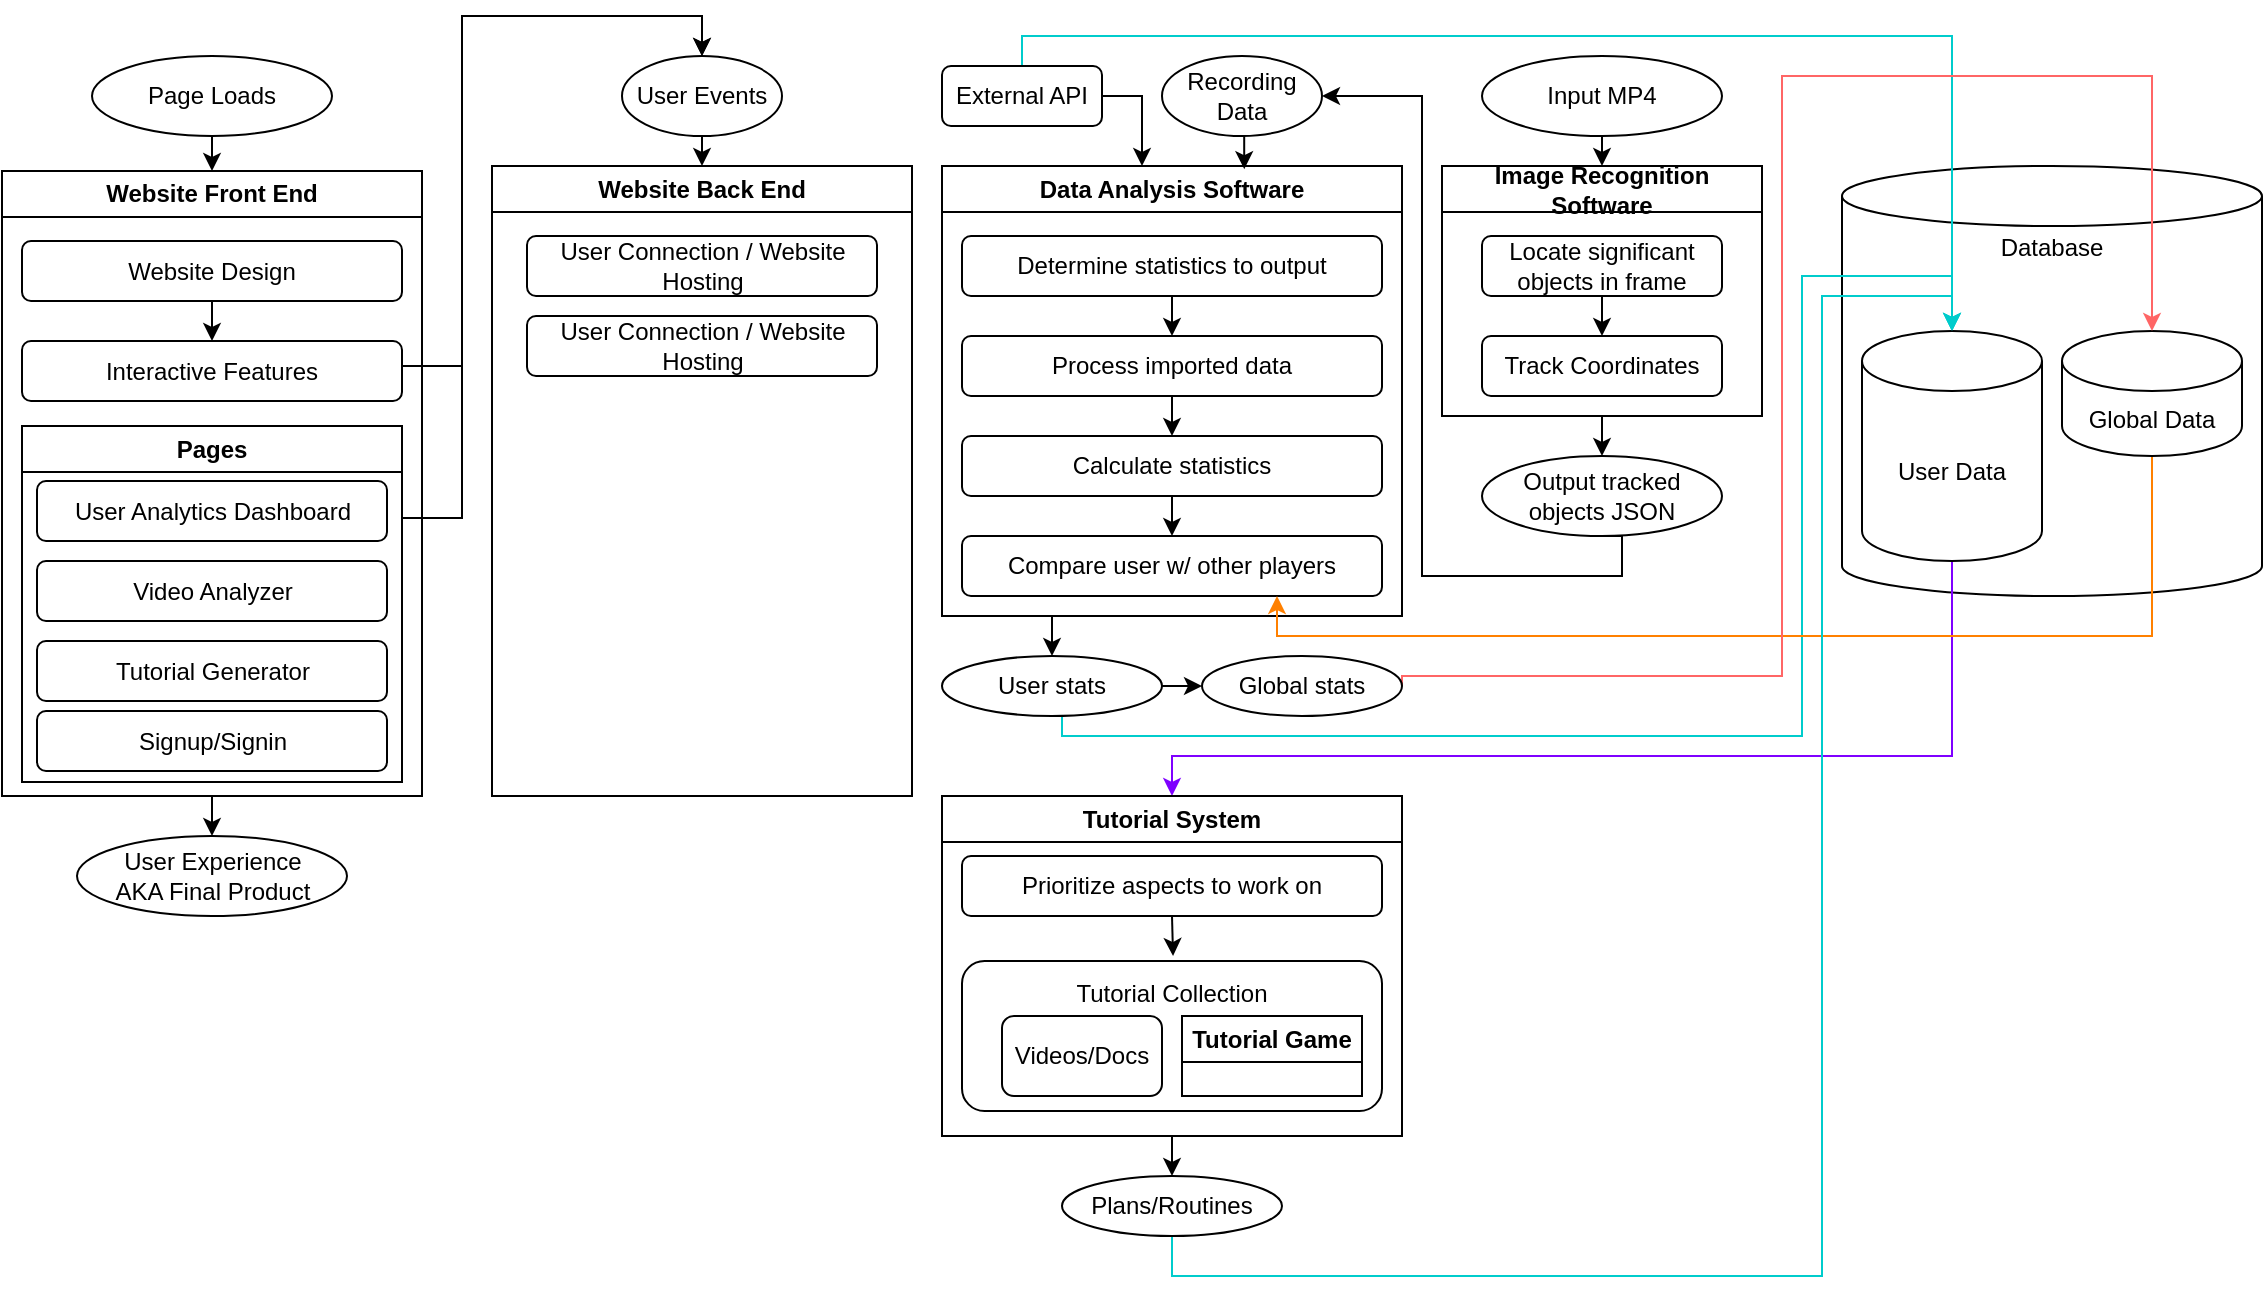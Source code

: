 <mxfile version="20.8.11" type="github">
  <diagram name="Page-1" id="dmgHdSIxBXw5DcmxPQaa">
    <mxGraphModel dx="1105" dy="1651" grid="1" gridSize="10" guides="1" tooltips="1" connect="1" arrows="1" fold="1" page="1" pageScale="1" pageWidth="850" pageHeight="1100" math="0" shadow="0">
      <root>
        <mxCell id="0" />
        <mxCell id="1" parent="0" />
        <mxCell id="9tfqn4m647N9T7skgzmH-1" value="Website Back End" style="swimlane;whiteSpace=wrap;html=1;startSize=23;" parent="1" vertex="1">
          <mxGeometry x="245" y="15" width="210" height="315" as="geometry">
            <mxRectangle x="40" y="60" width="80" height="30" as="alternateBounds" />
          </mxGeometry>
        </mxCell>
        <mxCell id="9tfqn4m647N9T7skgzmH-19" value="User Connection / Website Hosting" style="rounded=1;whiteSpace=wrap;html=1;" parent="9tfqn4m647N9T7skgzmH-1" vertex="1">
          <mxGeometry x="17.5" y="35" width="175" height="30" as="geometry" />
        </mxCell>
        <mxCell id="f5pyTzky1vOdNz5_CN_u-14" style="edgeStyle=orthogonalEdgeStyle;rounded=0;orthogonalLoop=1;jettySize=auto;html=1;exitX=0.75;exitY=1;exitDx=0;exitDy=0;strokeColor=#000000;entryX=0.75;entryY=1;entryDx=0;entryDy=0;" edge="1" parent="9tfqn4m647N9T7skgzmH-1" source="9tfqn4m647N9T7skgzmH-19" target="9tfqn4m647N9T7skgzmH-19">
          <mxGeometry relative="1" as="geometry">
            <mxPoint x="148.947" y="125" as="targetPoint" />
          </mxGeometry>
        </mxCell>
        <mxCell id="f5pyTzky1vOdNz5_CN_u-16" value="User Connection / Website Hosting" style="rounded=1;whiteSpace=wrap;html=1;" vertex="1" parent="9tfqn4m647N9T7skgzmH-1">
          <mxGeometry x="17.5" y="75" width="175" height="30" as="geometry" />
        </mxCell>
        <mxCell id="9tfqn4m647N9T7skgzmH-3" value="&lt;p style=&quot;line-height: 120%;&quot;&gt;Database&lt;/p&gt;&lt;p style=&quot;line-height: 120%;&quot;&gt;&lt;br&gt;&lt;/p&gt;&lt;p style=&quot;line-height: 120%;&quot;&gt;&lt;br&gt;&lt;/p&gt;&lt;p style=&quot;line-height: 120%;&quot;&gt;&lt;br&gt;&lt;/p&gt;&lt;p style=&quot;line-height: 120%;&quot;&gt;&lt;br&gt;&lt;/p&gt;&lt;p style=&quot;line-height: 120%;&quot;&gt;&lt;br&gt;&lt;/p&gt;&lt;p style=&quot;line-height: 120%;&quot;&gt;&lt;br&gt;&lt;/p&gt;" style="shape=cylinder3;whiteSpace=wrap;html=1;boundedLbl=1;backgroundOutline=1;size=15;" parent="1" vertex="1">
          <mxGeometry x="920" y="15" width="210" height="215" as="geometry" />
        </mxCell>
        <mxCell id="9tfqn4m647N9T7skgzmH-47" style="edgeStyle=orthogonalEdgeStyle;rounded=0;orthogonalLoop=1;jettySize=auto;html=1;exitX=0.5;exitY=1;exitDx=0;exitDy=0;entryX=0.5;entryY=0;entryDx=0;entryDy=0;" parent="1" source="9tfqn4m647N9T7skgzmH-13" target="9tfqn4m647N9T7skgzmH-46" edge="1">
          <mxGeometry relative="1" as="geometry" />
        </mxCell>
        <mxCell id="9tfqn4m647N9T7skgzmH-13" value="Image Recognition Software" style="swimlane;whiteSpace=wrap;html=1;" parent="1" vertex="1">
          <mxGeometry x="720" y="15" width="160" height="125" as="geometry" />
        </mxCell>
        <mxCell id="9tfqn4m647N9T7skgzmH-44" style="edgeStyle=orthogonalEdgeStyle;rounded=0;orthogonalLoop=1;jettySize=auto;html=1;exitX=0.5;exitY=1;exitDx=0;exitDy=0;entryX=0.5;entryY=0;entryDx=0;entryDy=0;" parent="9tfqn4m647N9T7skgzmH-13" source="9tfqn4m647N9T7skgzmH-39" target="9tfqn4m647N9T7skgzmH-43" edge="1">
          <mxGeometry relative="1" as="geometry" />
        </mxCell>
        <mxCell id="9tfqn4m647N9T7skgzmH-39" value="Locate significant objects in frame" style="rounded=1;whiteSpace=wrap;html=1;" parent="9tfqn4m647N9T7skgzmH-13" vertex="1">
          <mxGeometry x="20" y="35" width="120" height="30" as="geometry" />
        </mxCell>
        <mxCell id="9tfqn4m647N9T7skgzmH-43" value="Track Coordinates" style="rounded=1;whiteSpace=wrap;html=1;" parent="9tfqn4m647N9T7skgzmH-13" vertex="1">
          <mxGeometry x="20" y="85" width="120" height="30" as="geometry" />
        </mxCell>
        <mxCell id="9tfqn4m647N9T7skgzmH-74" style="edgeStyle=orthogonalEdgeStyle;rounded=0;orthogonalLoop=1;jettySize=auto;html=1;exitX=0.25;exitY=1;exitDx=0;exitDy=0;entryX=0.5;entryY=0;entryDx=0;entryDy=0;" parent="1" source="9tfqn4m647N9T7skgzmH-18" target="9tfqn4m647N9T7skgzmH-55" edge="1">
          <mxGeometry relative="1" as="geometry" />
        </mxCell>
        <mxCell id="9tfqn4m647N9T7skgzmH-18" value="Data Analysis Software" style="swimlane;whiteSpace=wrap;html=1;" parent="1" vertex="1">
          <mxGeometry x="470" y="15" width="230" height="225" as="geometry" />
        </mxCell>
        <mxCell id="9tfqn4m647N9T7skgzmH-64" style="edgeStyle=orthogonalEdgeStyle;rounded=0;orthogonalLoop=1;jettySize=auto;html=1;exitX=0.5;exitY=1;exitDx=0;exitDy=0;entryX=0.5;entryY=0;entryDx=0;entryDy=0;" parent="9tfqn4m647N9T7skgzmH-18" source="9tfqn4m647N9T7skgzmH-52" target="9tfqn4m647N9T7skgzmH-53" edge="1">
          <mxGeometry relative="1" as="geometry" />
        </mxCell>
        <mxCell id="9tfqn4m647N9T7skgzmH-52" value="Determine statistics to output" style="rounded=1;whiteSpace=wrap;html=1;" parent="9tfqn4m647N9T7skgzmH-18" vertex="1">
          <mxGeometry x="10" y="35" width="210" height="30" as="geometry" />
        </mxCell>
        <mxCell id="9tfqn4m647N9T7skgzmH-65" style="edgeStyle=orthogonalEdgeStyle;rounded=0;orthogonalLoop=1;jettySize=auto;html=1;exitX=0.5;exitY=1;exitDx=0;exitDy=0;entryX=0.5;entryY=0;entryDx=0;entryDy=0;" parent="9tfqn4m647N9T7skgzmH-18" source="9tfqn4m647N9T7skgzmH-53" target="9tfqn4m647N9T7skgzmH-54" edge="1">
          <mxGeometry relative="1" as="geometry" />
        </mxCell>
        <mxCell id="9tfqn4m647N9T7skgzmH-53" value="Process imported data" style="rounded=1;whiteSpace=wrap;html=1;" parent="9tfqn4m647N9T7skgzmH-18" vertex="1">
          <mxGeometry x="10" y="85" width="210" height="30" as="geometry" />
        </mxCell>
        <mxCell id="9tfqn4m647N9T7skgzmH-71" style="edgeStyle=orthogonalEdgeStyle;rounded=0;orthogonalLoop=1;jettySize=auto;html=1;exitX=0.5;exitY=1;exitDx=0;exitDy=0;entryX=0.5;entryY=0;entryDx=0;entryDy=0;" parent="9tfqn4m647N9T7skgzmH-18" source="9tfqn4m647N9T7skgzmH-54" target="9tfqn4m647N9T7skgzmH-70" edge="1">
          <mxGeometry relative="1" as="geometry" />
        </mxCell>
        <mxCell id="9tfqn4m647N9T7skgzmH-54" value="Calculate statistics" style="rounded=1;whiteSpace=wrap;html=1;" parent="9tfqn4m647N9T7skgzmH-18" vertex="1">
          <mxGeometry x="10" y="135" width="210" height="30" as="geometry" />
        </mxCell>
        <mxCell id="9tfqn4m647N9T7skgzmH-70" value="Compare user w/ other players" style="rounded=1;whiteSpace=wrap;html=1;" parent="9tfqn4m647N9T7skgzmH-18" vertex="1">
          <mxGeometry x="10" y="185" width="210" height="30" as="geometry" />
        </mxCell>
        <mxCell id="f5pyTzky1vOdNz5_CN_u-10" style="edgeStyle=orthogonalEdgeStyle;rounded=0;orthogonalLoop=1;jettySize=auto;html=1;exitX=0.5;exitY=1;exitDx=0;exitDy=0;entryX=0.5;entryY=0;entryDx=0;entryDy=0;strokeColor=#000000;" edge="1" parent="1" source="9tfqn4m647N9T7skgzmH-33" target="f5pyTzky1vOdNz5_CN_u-9">
          <mxGeometry relative="1" as="geometry" />
        </mxCell>
        <mxCell id="9tfqn4m647N9T7skgzmH-33" value="Website Front End" style="swimlane;whiteSpace=wrap;html=1;startSize=23;" parent="1" vertex="1">
          <mxGeometry y="17.5" width="210" height="312.5" as="geometry">
            <mxRectangle x="40" y="60" width="80" height="30" as="alternateBounds" />
          </mxGeometry>
        </mxCell>
        <mxCell id="f5pyTzky1vOdNz5_CN_u-1" style="edgeStyle=orthogonalEdgeStyle;rounded=0;orthogonalLoop=1;jettySize=auto;html=1;exitX=0.5;exitY=1;exitDx=0;exitDy=0;entryX=0.5;entryY=0;entryDx=0;entryDy=0;strokeColor=#000000;" edge="1" parent="9tfqn4m647N9T7skgzmH-33" source="9tfqn4m647N9T7skgzmH-32" target="9tfqn4m647N9T7skgzmH-34">
          <mxGeometry relative="1" as="geometry" />
        </mxCell>
        <mxCell id="9tfqn4m647N9T7skgzmH-32" value="Website Design" style="rounded=1;whiteSpace=wrap;html=1;" parent="9tfqn4m647N9T7skgzmH-33" vertex="1">
          <mxGeometry x="10" y="35" width="190" height="30" as="geometry" />
        </mxCell>
        <mxCell id="9tfqn4m647N9T7skgzmH-34" value="Interactive Features" style="rounded=1;whiteSpace=wrap;html=1;" parent="9tfqn4m647N9T7skgzmH-33" vertex="1">
          <mxGeometry x="10" y="85" width="190" height="30" as="geometry" />
        </mxCell>
        <mxCell id="f5pyTzky1vOdNz5_CN_u-11" value="Pages" style="swimlane;whiteSpace=wrap;html=1;" vertex="1" parent="9tfqn4m647N9T7skgzmH-33">
          <mxGeometry x="10" y="127.5" width="190" height="178" as="geometry" />
        </mxCell>
        <mxCell id="9tfqn4m647N9T7skgzmH-25" value="User Analytics Dashboard" style="rounded=1;whiteSpace=wrap;html=1;" parent="f5pyTzky1vOdNz5_CN_u-11" vertex="1">
          <mxGeometry x="7.5" y="27.5" width="175" height="30" as="geometry" />
        </mxCell>
        <mxCell id="9tfqn4m647N9T7skgzmH-26" value="Video Analyzer" style="rounded=1;whiteSpace=wrap;html=1;" parent="f5pyTzky1vOdNz5_CN_u-11" vertex="1">
          <mxGeometry x="7.5" y="67.5" width="175" height="30" as="geometry" />
        </mxCell>
        <mxCell id="9tfqn4m647N9T7skgzmH-27" value="Tutorial Generator" style="rounded=1;whiteSpace=wrap;html=1;" parent="f5pyTzky1vOdNz5_CN_u-11" vertex="1">
          <mxGeometry x="7.5" y="107.5" width="175" height="30" as="geometry" />
        </mxCell>
        <mxCell id="f5pyTzky1vOdNz5_CN_u-12" value="Signup/Signin" style="rounded=1;whiteSpace=wrap;html=1;" vertex="1" parent="f5pyTzky1vOdNz5_CN_u-11">
          <mxGeometry x="7.5" y="142.5" width="175" height="30" as="geometry" />
        </mxCell>
        <mxCell id="9tfqn4m647N9T7skgzmH-42" style="edgeStyle=orthogonalEdgeStyle;rounded=0;orthogonalLoop=1;jettySize=auto;html=1;exitX=0.5;exitY=1;exitDx=0;exitDy=0;entryX=0.5;entryY=0;entryDx=0;entryDy=0;" parent="1" source="9tfqn4m647N9T7skgzmH-40" target="9tfqn4m647N9T7skgzmH-13" edge="1">
          <mxGeometry relative="1" as="geometry" />
        </mxCell>
        <mxCell id="9tfqn4m647N9T7skgzmH-40" value="Input MP4" style="ellipse;whiteSpace=wrap;html=1;" parent="1" vertex="1">
          <mxGeometry x="740" y="-40" width="120" height="40" as="geometry" />
        </mxCell>
        <mxCell id="9tfqn4m647N9T7skgzmH-49" style="edgeStyle=orthogonalEdgeStyle;rounded=0;orthogonalLoop=1;jettySize=auto;html=1;exitX=0.5;exitY=1;exitDx=0;exitDy=0;" parent="1" source="9tfqn4m647N9T7skgzmH-46" edge="1">
          <mxGeometry relative="1" as="geometry">
            <mxPoint x="660" y="-20.0" as="targetPoint" />
            <Array as="points">
              <mxPoint x="810" y="220" />
              <mxPoint x="710" y="220" />
              <mxPoint x="710" y="-20" />
            </Array>
          </mxGeometry>
        </mxCell>
        <mxCell id="9tfqn4m647N9T7skgzmH-46" value="Output tracked objects JSON" style="ellipse;whiteSpace=wrap;html=1;" parent="1" vertex="1">
          <mxGeometry x="740" y="160" width="120" height="40" as="geometry" />
        </mxCell>
        <mxCell id="9tfqn4m647N9T7skgzmH-48" style="edgeStyle=orthogonalEdgeStyle;rounded=0;orthogonalLoop=1;jettySize=auto;html=1;exitX=1;exitY=0.5;exitDx=0;exitDy=0;" parent="1" source="9tfqn4m647N9T7skgzmH-37" edge="1">
          <mxGeometry relative="1" as="geometry">
            <mxPoint x="570" y="15" as="targetPoint" />
            <Array as="points">
              <mxPoint x="570" y="-20" />
              <mxPoint x="570" y="15" />
            </Array>
          </mxGeometry>
        </mxCell>
        <mxCell id="9tfqn4m647N9T7skgzmH-63" style="edgeStyle=orthogonalEdgeStyle;rounded=0;orthogonalLoop=1;jettySize=auto;html=1;exitX=0.5;exitY=0;exitDx=0;exitDy=0;strokeColor=#00CCCC;" parent="1" source="9tfqn4m647N9T7skgzmH-37" target="9tfqn4m647N9T7skgzmH-57" edge="1">
          <mxGeometry relative="1" as="geometry">
            <Array as="points">
              <mxPoint x="510" y="-50" />
              <mxPoint x="975" y="-50" />
            </Array>
          </mxGeometry>
        </mxCell>
        <mxCell id="9tfqn4m647N9T7skgzmH-37" value="External API" style="rounded=1;whiteSpace=wrap;html=1;" parent="1" vertex="1">
          <mxGeometry x="470" y="-35" width="80" height="30" as="geometry" />
        </mxCell>
        <mxCell id="9tfqn4m647N9T7skgzmH-51" style="edgeStyle=orthogonalEdgeStyle;rounded=0;orthogonalLoop=1;jettySize=auto;html=1;exitX=0.5;exitY=1;exitDx=0;exitDy=0;entryX=0.657;entryY=0.007;entryDx=0;entryDy=0;entryPerimeter=0;" parent="1" source="9tfqn4m647N9T7skgzmH-50" target="9tfqn4m647N9T7skgzmH-18" edge="1">
          <mxGeometry relative="1" as="geometry" />
        </mxCell>
        <mxCell id="9tfqn4m647N9T7skgzmH-50" value="Recording Data" style="ellipse;whiteSpace=wrap;html=1;" parent="1" vertex="1">
          <mxGeometry x="580" y="-40" width="80" height="40" as="geometry" />
        </mxCell>
        <mxCell id="9tfqn4m647N9T7skgzmH-62" style="edgeStyle=orthogonalEdgeStyle;rounded=0;orthogonalLoop=1;jettySize=auto;html=1;exitX=0.5;exitY=1;exitDx=0;exitDy=0;entryX=0.5;entryY=0;entryDx=0;entryDy=0;entryPerimeter=0;strokeColor=#00CCCC;" parent="1" source="9tfqn4m647N9T7skgzmH-55" target="9tfqn4m647N9T7skgzmH-57" edge="1">
          <mxGeometry relative="1" as="geometry">
            <Array as="points">
              <mxPoint x="530" y="290" />
              <mxPoint x="530" y="300" />
              <mxPoint x="900" y="300" />
              <mxPoint x="900" y="70" />
              <mxPoint x="975" y="70" />
            </Array>
          </mxGeometry>
        </mxCell>
        <mxCell id="9tfqn4m647N9T7skgzmH-72" style="edgeStyle=orthogonalEdgeStyle;rounded=0;orthogonalLoop=1;jettySize=auto;html=1;exitX=1;exitY=0.5;exitDx=0;exitDy=0;entryX=0;entryY=0.5;entryDx=0;entryDy=0;" parent="1" source="9tfqn4m647N9T7skgzmH-55" target="9tfqn4m647N9T7skgzmH-68" edge="1">
          <mxGeometry relative="1" as="geometry" />
        </mxCell>
        <mxCell id="9tfqn4m647N9T7skgzmH-55" value="User stats" style="ellipse;whiteSpace=wrap;html=1;" parent="1" vertex="1">
          <mxGeometry x="470" y="260" width="110" height="30" as="geometry" />
        </mxCell>
        <mxCell id="9tfqn4m647N9T7skgzmH-77" style="edgeStyle=orthogonalEdgeStyle;rounded=0;orthogonalLoop=1;jettySize=auto;html=1;exitX=0.5;exitY=1;exitDx=0;exitDy=0;exitPerimeter=0;strokeColor=#7F00FF;" parent="1" source="9tfqn4m647N9T7skgzmH-57" target="9tfqn4m647N9T7skgzmH-75" edge="1">
          <mxGeometry relative="1" as="geometry">
            <Array as="points">
              <mxPoint x="975" y="310" />
              <mxPoint x="585" y="310" />
            </Array>
          </mxGeometry>
        </mxCell>
        <mxCell id="9tfqn4m647N9T7skgzmH-57" value="User Data" style="shape=cylinder3;whiteSpace=wrap;html=1;boundedLbl=1;backgroundOutline=1;size=15;" parent="1" vertex="1">
          <mxGeometry x="930" y="97.5" width="90" height="115" as="geometry" />
        </mxCell>
        <mxCell id="9tfqn4m647N9T7skgzmH-91" style="edgeStyle=orthogonalEdgeStyle;rounded=0;orthogonalLoop=1;jettySize=auto;html=1;exitX=0.5;exitY=1;exitDx=0;exitDy=0;exitPerimeter=0;entryX=0.75;entryY=1;entryDx=0;entryDy=0;strokeColor=#FF8000;" parent="1" source="9tfqn4m647N9T7skgzmH-58" target="9tfqn4m647N9T7skgzmH-70" edge="1">
          <mxGeometry relative="1" as="geometry" />
        </mxCell>
        <mxCell id="9tfqn4m647N9T7skgzmH-58" value="Global Data" style="shape=cylinder3;whiteSpace=wrap;html=1;boundedLbl=1;backgroundOutline=1;size=15;" parent="1" vertex="1">
          <mxGeometry x="1030" y="97.5" width="90" height="62.5" as="geometry" />
        </mxCell>
        <mxCell id="9tfqn4m647N9T7skgzmH-73" style="edgeStyle=orthogonalEdgeStyle;rounded=0;orthogonalLoop=1;jettySize=auto;html=1;exitX=1;exitY=0.5;exitDx=0;exitDy=0;entryX=0.5;entryY=0;entryDx=0;entryDy=0;entryPerimeter=0;strokeColor=#FF6666;" parent="1" source="9tfqn4m647N9T7skgzmH-68" target="9tfqn4m647N9T7skgzmH-58" edge="1">
          <mxGeometry relative="1" as="geometry">
            <Array as="points">
              <mxPoint x="700" y="270" />
              <mxPoint x="890" y="270" />
              <mxPoint x="890" y="-30" />
              <mxPoint x="1075" y="-30" />
            </Array>
          </mxGeometry>
        </mxCell>
        <mxCell id="9tfqn4m647N9T7skgzmH-68" value="Global stats" style="ellipse;whiteSpace=wrap;html=1;" parent="1" vertex="1">
          <mxGeometry x="600" y="260" width="100" height="30" as="geometry" />
        </mxCell>
        <mxCell id="9tfqn4m647N9T7skgzmH-89" style="edgeStyle=orthogonalEdgeStyle;rounded=0;orthogonalLoop=1;jettySize=auto;html=1;exitX=0.5;exitY=1;exitDx=0;exitDy=0;entryX=0.5;entryY=0;entryDx=0;entryDy=0;" parent="1" source="9tfqn4m647N9T7skgzmH-75" target="9tfqn4m647N9T7skgzmH-88" edge="1">
          <mxGeometry relative="1" as="geometry" />
        </mxCell>
        <mxCell id="9tfqn4m647N9T7skgzmH-75" value="Tutorial System" style="swimlane;whiteSpace=wrap;html=1;" parent="1" vertex="1">
          <mxGeometry x="470" y="330" width="230" height="170" as="geometry" />
        </mxCell>
        <mxCell id="9tfqn4m647N9T7skgzmH-83" value="Tutorial Collection&lt;br&gt;&lt;br&gt;&lt;br&gt;&lt;br&gt;" style="rounded=1;whiteSpace=wrap;html=1;" parent="9tfqn4m647N9T7skgzmH-75" vertex="1">
          <mxGeometry x="10" y="82.5" width="210" height="75" as="geometry" />
        </mxCell>
        <mxCell id="9tfqn4m647N9T7skgzmH-36" value="Tutorial Game" style="swimlane;whiteSpace=wrap;html=1;" parent="9tfqn4m647N9T7skgzmH-75" vertex="1">
          <mxGeometry x="120" y="110" width="90" height="40" as="geometry" />
        </mxCell>
        <mxCell id="9tfqn4m647N9T7skgzmH-78" value="Prioritize aspects to work on" style="rounded=1;whiteSpace=wrap;html=1;" parent="9tfqn4m647N9T7skgzmH-75" vertex="1">
          <mxGeometry x="10" y="30" width="210" height="30" as="geometry" />
        </mxCell>
        <mxCell id="9tfqn4m647N9T7skgzmH-82" value="Videos/Docs" style="rounded=1;whiteSpace=wrap;html=1;" parent="9tfqn4m647N9T7skgzmH-75" vertex="1">
          <mxGeometry x="30" y="110" width="80" height="40" as="geometry" />
        </mxCell>
        <mxCell id="9tfqn4m647N9T7skgzmH-86" style="edgeStyle=orthogonalEdgeStyle;rounded=0;orthogonalLoop=1;jettySize=auto;html=1;exitX=0.5;exitY=1;exitDx=0;exitDy=0;" parent="1" source="9tfqn4m647N9T7skgzmH-78" edge="1">
          <mxGeometry relative="1" as="geometry">
            <mxPoint x="585.526" y="410" as="targetPoint" />
          </mxGeometry>
        </mxCell>
        <mxCell id="9tfqn4m647N9T7skgzmH-90" style="edgeStyle=orthogonalEdgeStyle;rounded=0;orthogonalLoop=1;jettySize=auto;html=1;exitX=0.5;exitY=1;exitDx=0;exitDy=0;entryX=0.5;entryY=0;entryDx=0;entryDy=0;entryPerimeter=0;strokeColor=#00CCCC;" parent="1" source="9tfqn4m647N9T7skgzmH-88" target="9tfqn4m647N9T7skgzmH-57" edge="1">
          <mxGeometry relative="1" as="geometry">
            <Array as="points">
              <mxPoint x="585" y="570" />
              <mxPoint x="910" y="570" />
              <mxPoint x="910" y="80" />
              <mxPoint x="975" y="80" />
            </Array>
          </mxGeometry>
        </mxCell>
        <mxCell id="9tfqn4m647N9T7skgzmH-88" value="Plans/Routines" style="ellipse;whiteSpace=wrap;html=1;" parent="1" vertex="1">
          <mxGeometry x="530" y="520" width="110" height="30" as="geometry" />
        </mxCell>
        <mxCell id="f5pyTzky1vOdNz5_CN_u-4" style="edgeStyle=orthogonalEdgeStyle;rounded=0;orthogonalLoop=1;jettySize=auto;html=1;exitX=0.5;exitY=1;exitDx=0;exitDy=0;entryX=0.5;entryY=0;entryDx=0;entryDy=0;strokeColor=#000000;" edge="1" parent="1" source="f5pyTzky1vOdNz5_CN_u-2" target="9tfqn4m647N9T7skgzmH-1">
          <mxGeometry relative="1" as="geometry" />
        </mxCell>
        <mxCell id="f5pyTzky1vOdNz5_CN_u-2" value="User Events" style="ellipse;whiteSpace=wrap;html=1;" vertex="1" parent="1">
          <mxGeometry x="310" y="-40" width="80" height="40" as="geometry" />
        </mxCell>
        <mxCell id="f5pyTzky1vOdNz5_CN_u-6" style="edgeStyle=orthogonalEdgeStyle;rounded=0;orthogonalLoop=1;jettySize=auto;html=1;exitX=0.5;exitY=1;exitDx=0;exitDy=0;entryX=0.5;entryY=0;entryDx=0;entryDy=0;strokeColor=#000000;" edge="1" parent="1" source="f5pyTzky1vOdNz5_CN_u-5" target="9tfqn4m647N9T7skgzmH-33">
          <mxGeometry relative="1" as="geometry" />
        </mxCell>
        <mxCell id="f5pyTzky1vOdNz5_CN_u-5" value="Page Loads" style="ellipse;whiteSpace=wrap;html=1;" vertex="1" parent="1">
          <mxGeometry x="45" y="-40" width="120" height="40" as="geometry" />
        </mxCell>
        <mxCell id="f5pyTzky1vOdNz5_CN_u-7" style="edgeStyle=orthogonalEdgeStyle;rounded=0;orthogonalLoop=1;jettySize=auto;html=1;exitX=1;exitY=0.5;exitDx=0;exitDy=0;entryX=0.5;entryY=0;entryDx=0;entryDy=0;strokeColor=#000000;" edge="1" parent="1" source="9tfqn4m647N9T7skgzmH-34" target="f5pyTzky1vOdNz5_CN_u-2">
          <mxGeometry relative="1" as="geometry">
            <Array as="points">
              <mxPoint x="230" y="115" />
              <mxPoint x="230" y="-60" />
              <mxPoint x="350" y="-60" />
            </Array>
          </mxGeometry>
        </mxCell>
        <mxCell id="f5pyTzky1vOdNz5_CN_u-9" value="User Experience&lt;br&gt;AKA Final Product" style="ellipse;whiteSpace=wrap;html=1;labelBackgroundColor=none;" vertex="1" parent="1">
          <mxGeometry x="37.5" y="350" width="135" height="40" as="geometry" />
        </mxCell>
        <mxCell id="f5pyTzky1vOdNz5_CN_u-13" style="edgeStyle=orthogonalEdgeStyle;rounded=0;orthogonalLoop=1;jettySize=auto;html=1;exitX=1;exitY=0.25;exitDx=0;exitDy=0;entryX=0.5;entryY=0;entryDx=0;entryDy=0;strokeColor=#000000;" edge="1" parent="1" source="f5pyTzky1vOdNz5_CN_u-11" target="f5pyTzky1vOdNz5_CN_u-2">
          <mxGeometry relative="1" as="geometry">
            <Array as="points">
              <mxPoint x="230" y="191" />
              <mxPoint x="230" y="-60" />
              <mxPoint x="350" y="-60" />
            </Array>
          </mxGeometry>
        </mxCell>
      </root>
    </mxGraphModel>
  </diagram>
</mxfile>
